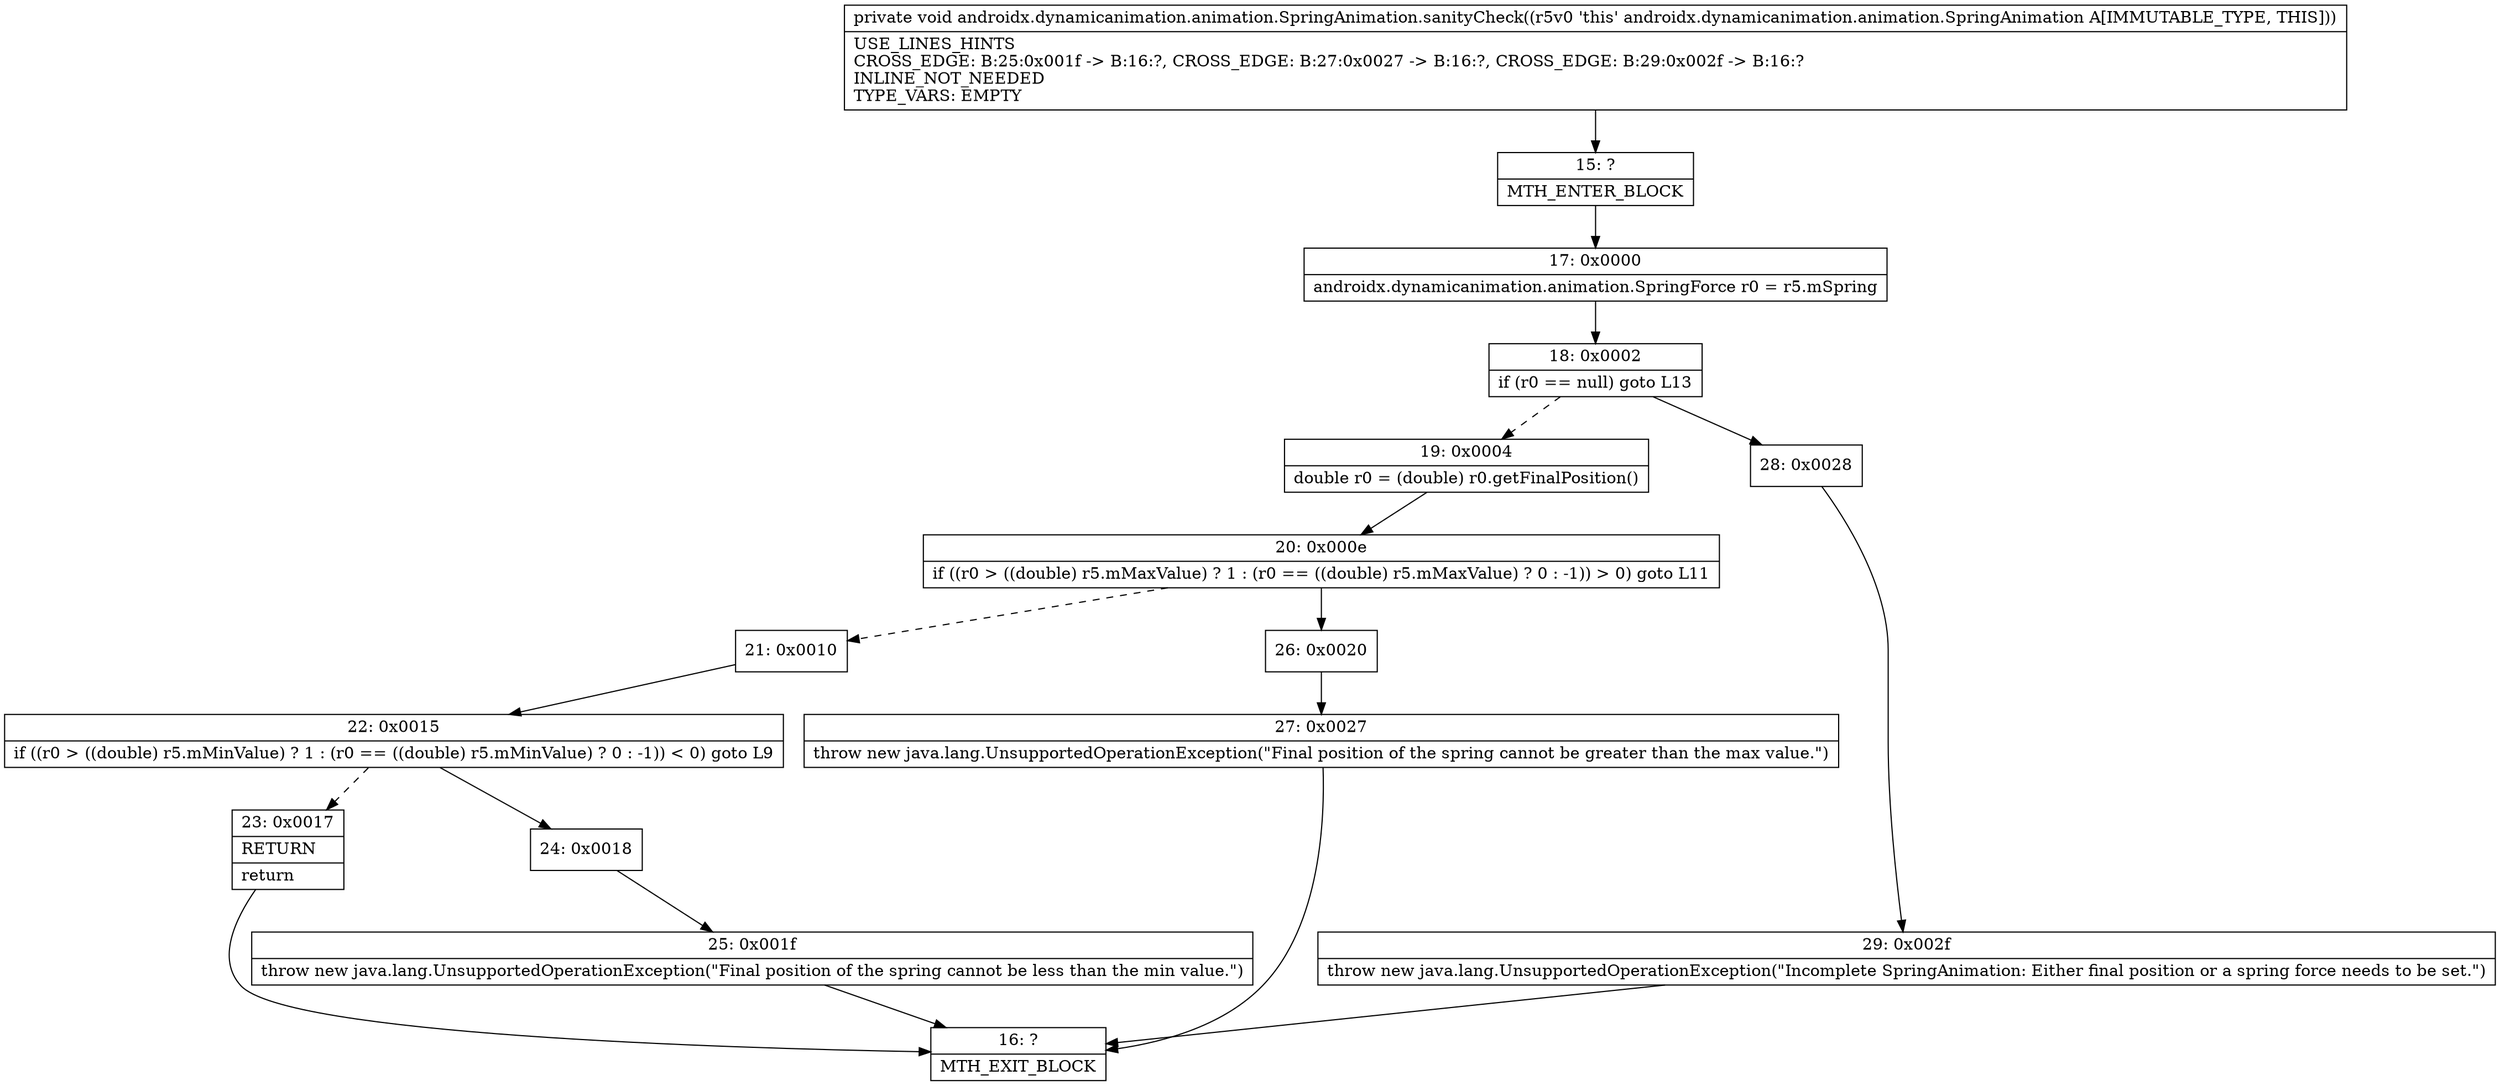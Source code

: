 digraph "CFG forandroidx.dynamicanimation.animation.SpringAnimation.sanityCheck()V" {
Node_15 [shape=record,label="{15\:\ ?|MTH_ENTER_BLOCK\l}"];
Node_17 [shape=record,label="{17\:\ 0x0000|androidx.dynamicanimation.animation.SpringForce r0 = r5.mSpring\l}"];
Node_18 [shape=record,label="{18\:\ 0x0002|if (r0 == null) goto L13\l}"];
Node_19 [shape=record,label="{19\:\ 0x0004|double r0 = (double) r0.getFinalPosition()\l}"];
Node_20 [shape=record,label="{20\:\ 0x000e|if ((r0 \> ((double) r5.mMaxValue) ? 1 : (r0 == ((double) r5.mMaxValue) ? 0 : \-1)) \> 0) goto L11\l}"];
Node_21 [shape=record,label="{21\:\ 0x0010}"];
Node_22 [shape=record,label="{22\:\ 0x0015|if ((r0 \> ((double) r5.mMinValue) ? 1 : (r0 == ((double) r5.mMinValue) ? 0 : \-1)) \< 0) goto L9\l}"];
Node_23 [shape=record,label="{23\:\ 0x0017|RETURN\l|return\l}"];
Node_16 [shape=record,label="{16\:\ ?|MTH_EXIT_BLOCK\l}"];
Node_24 [shape=record,label="{24\:\ 0x0018}"];
Node_25 [shape=record,label="{25\:\ 0x001f|throw new java.lang.UnsupportedOperationException(\"Final position of the spring cannot be less than the min value.\")\l}"];
Node_26 [shape=record,label="{26\:\ 0x0020}"];
Node_27 [shape=record,label="{27\:\ 0x0027|throw new java.lang.UnsupportedOperationException(\"Final position of the spring cannot be greater than the max value.\")\l}"];
Node_28 [shape=record,label="{28\:\ 0x0028}"];
Node_29 [shape=record,label="{29\:\ 0x002f|throw new java.lang.UnsupportedOperationException(\"Incomplete SpringAnimation: Either final position or a spring force needs to be set.\")\l}"];
MethodNode[shape=record,label="{private void androidx.dynamicanimation.animation.SpringAnimation.sanityCheck((r5v0 'this' androidx.dynamicanimation.animation.SpringAnimation A[IMMUTABLE_TYPE, THIS]))  | USE_LINES_HINTS\lCROSS_EDGE: B:25:0x001f \-\> B:16:?, CROSS_EDGE: B:27:0x0027 \-\> B:16:?, CROSS_EDGE: B:29:0x002f \-\> B:16:?\lINLINE_NOT_NEEDED\lTYPE_VARS: EMPTY\l}"];
MethodNode -> Node_15;Node_15 -> Node_17;
Node_17 -> Node_18;
Node_18 -> Node_19[style=dashed];
Node_18 -> Node_28;
Node_19 -> Node_20;
Node_20 -> Node_21[style=dashed];
Node_20 -> Node_26;
Node_21 -> Node_22;
Node_22 -> Node_23[style=dashed];
Node_22 -> Node_24;
Node_23 -> Node_16;
Node_24 -> Node_25;
Node_25 -> Node_16;
Node_26 -> Node_27;
Node_27 -> Node_16;
Node_28 -> Node_29;
Node_29 -> Node_16;
}


